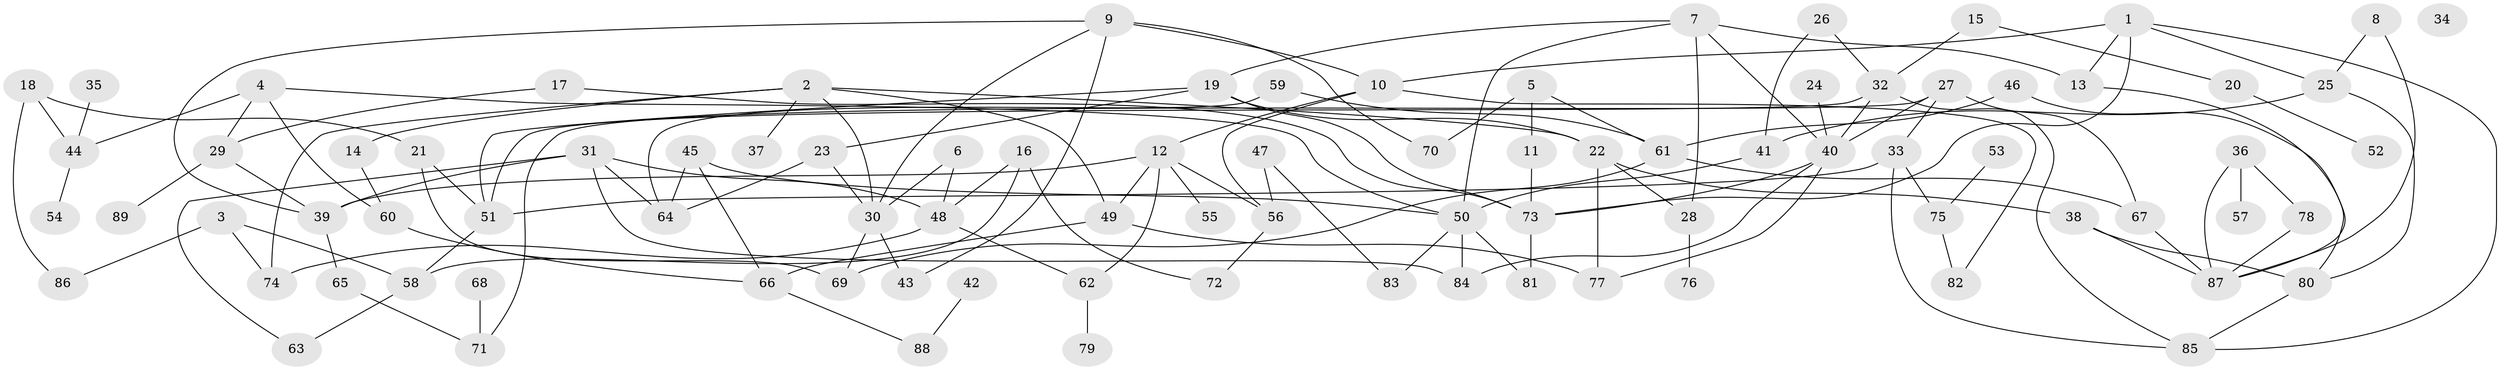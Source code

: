 // coarse degree distribution, {2: 0.2641509433962264, 5: 0.20754716981132076, 1: 0.20754716981132076, 0: 0.018867924528301886, 3: 0.09433962264150944, 4: 0.05660377358490566, 6: 0.09433962264150944, 7: 0.018867924528301886, 9: 0.03773584905660377}
// Generated by graph-tools (version 1.1) at 2025/42/03/04/25 21:42:45]
// undirected, 89 vertices, 138 edges
graph export_dot {
graph [start="1"]
  node [color=gray90,style=filled];
  1;
  2;
  3;
  4;
  5;
  6;
  7;
  8;
  9;
  10;
  11;
  12;
  13;
  14;
  15;
  16;
  17;
  18;
  19;
  20;
  21;
  22;
  23;
  24;
  25;
  26;
  27;
  28;
  29;
  30;
  31;
  32;
  33;
  34;
  35;
  36;
  37;
  38;
  39;
  40;
  41;
  42;
  43;
  44;
  45;
  46;
  47;
  48;
  49;
  50;
  51;
  52;
  53;
  54;
  55;
  56;
  57;
  58;
  59;
  60;
  61;
  62;
  63;
  64;
  65;
  66;
  67;
  68;
  69;
  70;
  71;
  72;
  73;
  74;
  75;
  76;
  77;
  78;
  79;
  80;
  81;
  82;
  83;
  84;
  85;
  86;
  87;
  88;
  89;
  1 -- 10;
  1 -- 13;
  1 -- 25;
  1 -- 73;
  1 -- 85;
  2 -- 14;
  2 -- 22;
  2 -- 30;
  2 -- 37;
  2 -- 49;
  2 -- 74;
  3 -- 58;
  3 -- 74;
  3 -- 86;
  4 -- 29;
  4 -- 44;
  4 -- 50;
  4 -- 60;
  5 -- 11;
  5 -- 61;
  5 -- 70;
  6 -- 30;
  6 -- 48;
  7 -- 13;
  7 -- 19;
  7 -- 28;
  7 -- 40;
  7 -- 50;
  8 -- 25;
  8 -- 87;
  9 -- 10;
  9 -- 30;
  9 -- 39;
  9 -- 43;
  9 -- 70;
  10 -- 12;
  10 -- 56;
  10 -- 82;
  11 -- 73;
  12 -- 39;
  12 -- 49;
  12 -- 55;
  12 -- 56;
  12 -- 62;
  13 -- 87;
  14 -- 60;
  15 -- 20;
  15 -- 32;
  16 -- 48;
  16 -- 58;
  16 -- 72;
  17 -- 29;
  17 -- 73;
  18 -- 21;
  18 -- 44;
  18 -- 86;
  19 -- 22;
  19 -- 23;
  19 -- 51;
  19 -- 73;
  20 -- 52;
  21 -- 51;
  21 -- 69;
  22 -- 28;
  22 -- 38;
  22 -- 77;
  23 -- 30;
  23 -- 64;
  24 -- 40;
  25 -- 41;
  25 -- 80;
  26 -- 32;
  26 -- 41;
  27 -- 33;
  27 -- 40;
  27 -- 67;
  27 -- 71;
  28 -- 76;
  29 -- 39;
  29 -- 89;
  30 -- 43;
  30 -- 69;
  31 -- 39;
  31 -- 48;
  31 -- 63;
  31 -- 64;
  31 -- 84;
  32 -- 40;
  32 -- 51;
  32 -- 85;
  33 -- 51;
  33 -- 75;
  33 -- 85;
  35 -- 44;
  36 -- 57;
  36 -- 78;
  36 -- 87;
  38 -- 80;
  38 -- 87;
  39 -- 65;
  40 -- 73;
  40 -- 77;
  40 -- 84;
  41 -- 50;
  42 -- 88;
  44 -- 54;
  45 -- 50;
  45 -- 64;
  45 -- 66;
  46 -- 61;
  46 -- 80;
  47 -- 56;
  47 -- 83;
  48 -- 62;
  48 -- 74;
  49 -- 66;
  49 -- 77;
  50 -- 81;
  50 -- 83;
  50 -- 84;
  51 -- 58;
  53 -- 75;
  56 -- 72;
  58 -- 63;
  59 -- 61;
  59 -- 64;
  60 -- 66;
  61 -- 67;
  61 -- 69;
  62 -- 79;
  65 -- 71;
  66 -- 88;
  67 -- 87;
  68 -- 71;
  73 -- 81;
  75 -- 82;
  78 -- 87;
  80 -- 85;
}
